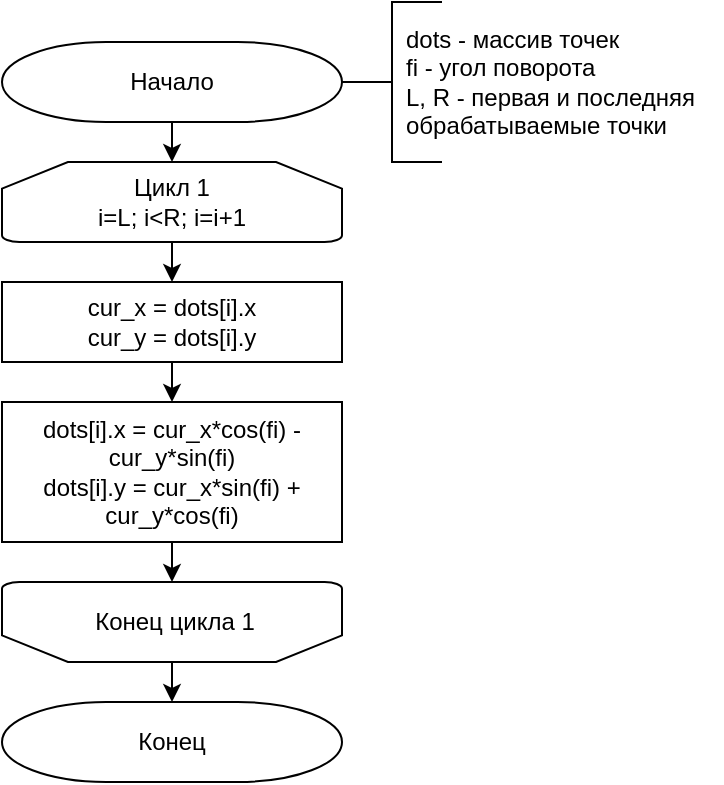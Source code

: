 <mxfile version="13.9.9" type="device"><diagram id="3n4kS4gi0oOJitn52sJh" name="Страница 1"><mxGraphModel dx="782" dy="497" grid="1" gridSize="10" guides="1" tooltips="1" connect="1" arrows="1" fold="1" page="1" pageScale="1" pageWidth="827" pageHeight="1169" math="0" shadow="0"><root><mxCell id="0"/><mxCell id="1" parent="0"/><mxCell id="BNoYMvMriOJ--skfy7WD-15" style="edgeStyle=orthogonalEdgeStyle;rounded=0;orthogonalLoop=1;jettySize=auto;html=1;exitX=0.5;exitY=1;exitDx=0;exitDy=0;exitPerimeter=0;entryX=0.5;entryY=0;entryDx=0;entryDy=0;entryPerimeter=0;" edge="1" parent="1" source="BNoYMvMriOJ--skfy7WD-16" target="BNoYMvMriOJ--skfy7WD-18"><mxGeometry relative="1" as="geometry"/></mxCell><mxCell id="BNoYMvMriOJ--skfy7WD-16" value="Начало" style="strokeWidth=1;html=1;shape=mxgraph.flowchart.terminator;whiteSpace=wrap;" vertex="1" parent="1"><mxGeometry x="310" y="30" width="170" height="40" as="geometry"/></mxCell><mxCell id="BNoYMvMriOJ--skfy7WD-17" style="edgeStyle=orthogonalEdgeStyle;rounded=0;orthogonalLoop=1;jettySize=auto;html=1;exitX=0.5;exitY=1;exitDx=0;exitDy=0;exitPerimeter=0;entryX=0.5;entryY=0;entryDx=0;entryDy=0;" edge="1" parent="1" source="BNoYMvMriOJ--skfy7WD-18" target="BNoYMvMriOJ--skfy7WD-20"><mxGeometry relative="1" as="geometry"/></mxCell><mxCell id="BNoYMvMriOJ--skfy7WD-18" value="Цикл 1&lt;br&gt;i=L; i&amp;lt;R; i=i+1" style="strokeWidth=1;html=1;shape=mxgraph.flowchart.loop_limit;whiteSpace=wrap;" vertex="1" parent="1"><mxGeometry x="310" y="90" width="170" height="40" as="geometry"/></mxCell><mxCell id="BNoYMvMriOJ--skfy7WD-19" style="edgeStyle=orthogonalEdgeStyle;rounded=0;orthogonalLoop=1;jettySize=auto;html=1;exitX=0.5;exitY=1;exitDx=0;exitDy=0;entryX=0.5;entryY=0;entryDx=0;entryDy=0;" edge="1" parent="1" source="BNoYMvMriOJ--skfy7WD-20" target="BNoYMvMriOJ--skfy7WD-24"><mxGeometry relative="1" as="geometry"/></mxCell><mxCell id="BNoYMvMriOJ--skfy7WD-20" value="cur_x = dots[i].x&lt;br&gt;cur_y = dots[i].y" style="rounded=0;whiteSpace=wrap;html=1;absoluteArcSize=1;arcSize=14;strokeWidth=1;" vertex="1" parent="1"><mxGeometry x="310" y="150" width="170" height="40" as="geometry"/></mxCell><mxCell id="BNoYMvMriOJ--skfy7WD-21" value="" style="strokeWidth=1;html=1;shape=mxgraph.flowchart.annotation_2;align=left;labelPosition=right;pointerEvents=1;rounded=0;" vertex="1" parent="1"><mxGeometry x="480" y="10" width="50" height="80" as="geometry"/></mxCell><mxCell id="BNoYMvMriOJ--skfy7WD-22" value="dots - массив точек&lt;br&gt;&lt;div&gt;&lt;span&gt;fi - угол поворота&lt;/span&gt;&lt;/div&gt;&lt;div&gt;&lt;span&gt;L, R - первая и последняя&lt;/span&gt;&lt;/div&gt;&lt;div&gt;&lt;span&gt;обрабатываемые точки&lt;/span&gt;&lt;/div&gt;" style="text;html=1;align=left;verticalAlign=middle;resizable=0;points=[];autosize=1;" vertex="1" parent="1"><mxGeometry x="510" y="20" width="160" height="60" as="geometry"/></mxCell><mxCell id="BNoYMvMriOJ--skfy7WD-23" style="edgeStyle=orthogonalEdgeStyle;rounded=0;orthogonalLoop=1;jettySize=auto;html=1;exitX=0.5;exitY=1;exitDx=0;exitDy=0;entryX=0.5;entryY=1;entryDx=0;entryDy=0;entryPerimeter=0;" edge="1" parent="1" source="BNoYMvMriOJ--skfy7WD-24" target="BNoYMvMriOJ--skfy7WD-27"><mxGeometry relative="1" as="geometry"/></mxCell><mxCell id="BNoYMvMriOJ--skfy7WD-24" value="dots[i].x = cur_x*cos(fi) - cur_y*sin(fi)&lt;br&gt;dots[i].y = cur_x*sin(fi) + cur_y*cos(fi)" style="rounded=0;whiteSpace=wrap;html=1;absoluteArcSize=1;arcSize=14;strokeWidth=1;" vertex="1" parent="1"><mxGeometry x="310" y="210" width="170" height="70" as="geometry"/></mxCell><mxCell id="BNoYMvMriOJ--skfy7WD-26" style="edgeStyle=orthogonalEdgeStyle;rounded=0;orthogonalLoop=1;jettySize=auto;html=1;exitX=0.5;exitY=0;exitDx=0;exitDy=0;exitPerimeter=0;entryX=0.5;entryY=0;entryDx=0;entryDy=0;entryPerimeter=0;" edge="1" parent="1" source="BNoYMvMriOJ--skfy7WD-27" target="BNoYMvMriOJ--skfy7WD-29"><mxGeometry relative="1" as="geometry"/></mxCell><mxCell id="BNoYMvMriOJ--skfy7WD-27" value="" style="strokeWidth=1;html=1;shape=mxgraph.flowchart.loop_limit;whiteSpace=wrap;rounded=0;rotation=-180;" vertex="1" parent="1"><mxGeometry x="310" y="300" width="170" height="40" as="geometry"/></mxCell><mxCell id="BNoYMvMriOJ--skfy7WD-28" value="Конец цикла 1" style="text;html=1;align=center;verticalAlign=middle;resizable=0;points=[];autosize=1;" vertex="1" parent="1"><mxGeometry x="346" y="310" width="100" height="20" as="geometry"/></mxCell><mxCell id="BNoYMvMriOJ--skfy7WD-29" value="Конец" style="strokeWidth=1;html=1;shape=mxgraph.flowchart.terminator;whiteSpace=wrap;" vertex="1" parent="1"><mxGeometry x="310" y="360" width="170" height="40" as="geometry"/></mxCell></root></mxGraphModel></diagram></mxfile>